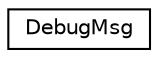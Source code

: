 digraph "Graphical Class Hierarchy"
{
 // LATEX_PDF_SIZE
  edge [fontname="Helvetica",fontsize="10",labelfontname="Helvetica",labelfontsize="10"];
  node [fontname="Helvetica",fontsize="10",shape=record];
  rankdir="LR";
  Node0 [label="DebugMsg",height=0.2,width=0.4,color="black", fillcolor="white", style="filled",URL="$class_debug_msg.html",tooltip="The DebugMsg is class is used to print debugging messages."];
}
